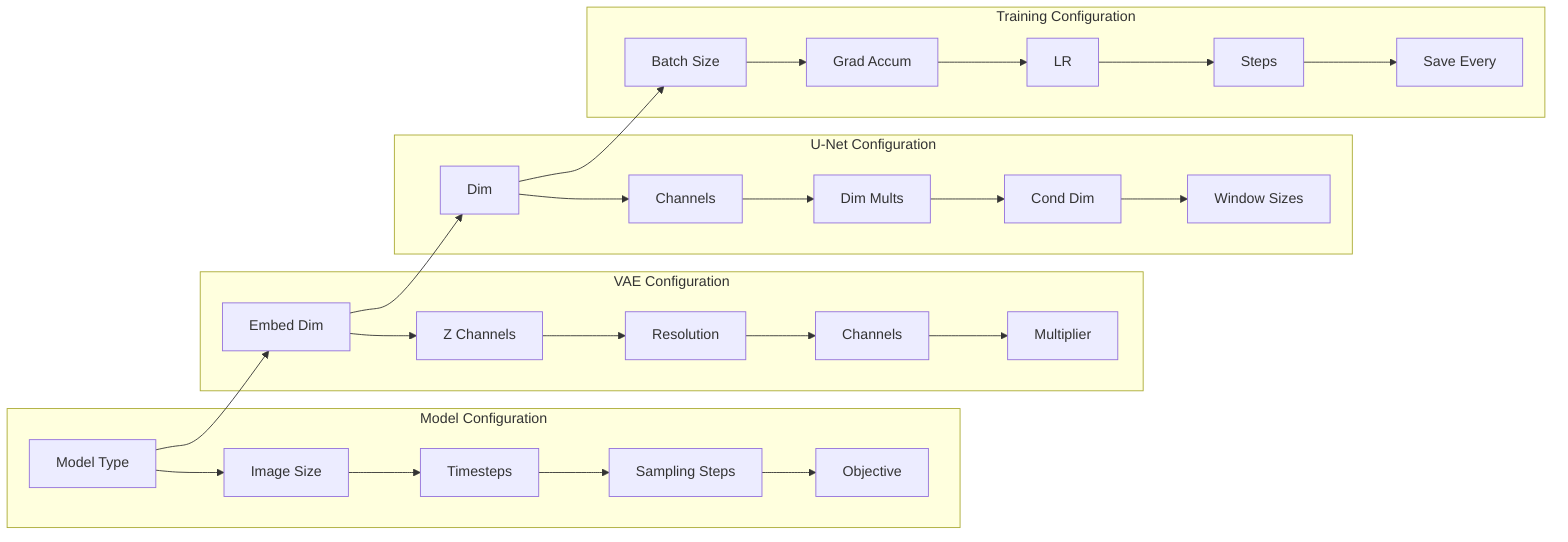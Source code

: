 graph LR
    subgraph "Model Configuration"
        A[Model Type] --> B[Image Size]
        B --> C[Timesteps]
        C --> D[Sampling Steps]
        D --> E[Objective]
    end
    
    subgraph "VAE Configuration"
        F[Embed Dim] --> G[Z Channels]
        G --> H[Resolution]
        H --> I[Channels]
        I --> J[Multiplier]
    end
    
    subgraph "U-Net Configuration"
        K[Dim] --> L[Channels]
        L --> M[Dim Mults]
        M --> N[Cond Dim]
        N --> O[Window Sizes]
    end
    
    subgraph "Training Configuration"
        P[Batch Size] --> Q[Grad Accum]
        Q --> R[LR]
        R --> S[Steps]
        S --> T[Save Every]
    end
    
    A --> F
    F --> K
    K --> P